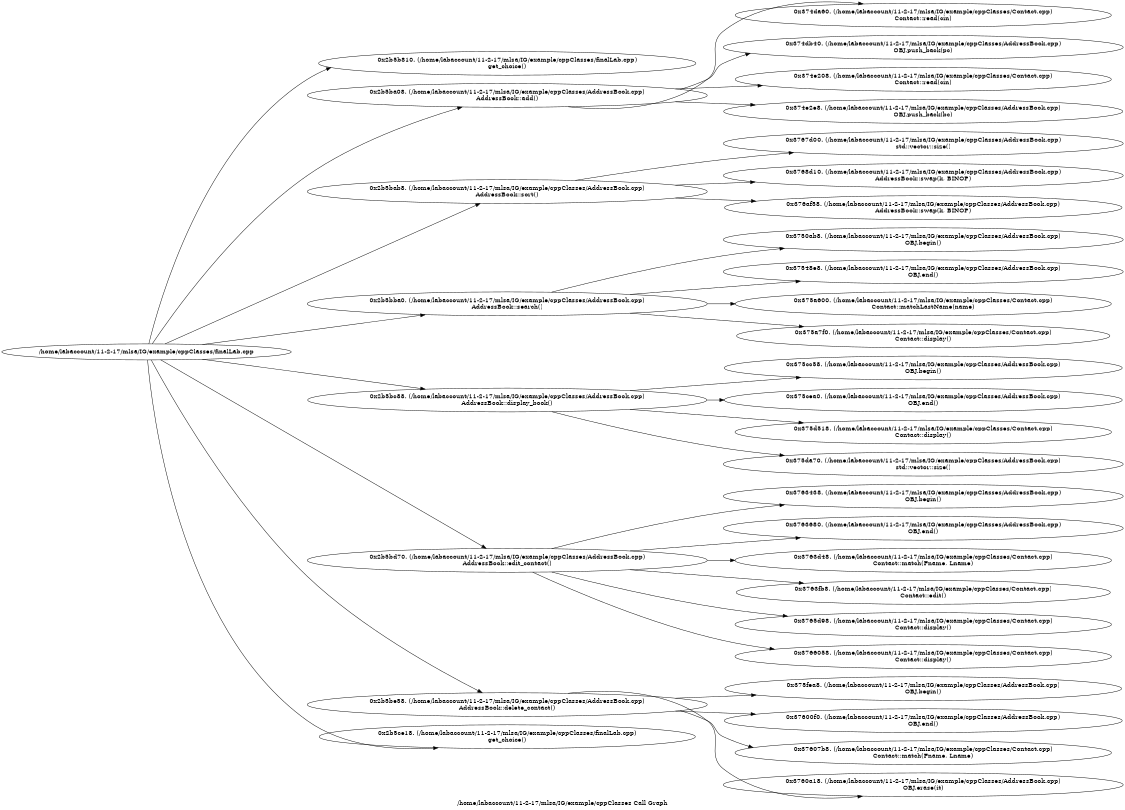 digraph "/home/labaccount/11-2-17/mlsa/IG/example/cppClasses Call Graph" {
	graph [dpi=300
		rankdir=LR
		size="7.5, 10"
		label="/home/labaccount/11-2-17/mlsa/IG/example/cppClasses Call Graph"
	];

	Node0x295933464 [shape=oval, label="/home/labaccount/11-2-17/mlsa/IG/example/cppClasses/finalLab.cpp"];
	Node0x970451611 [shape=oval, label="0x2b5b810. (/home/labaccount/11-2-17/mlsa/IG/example/cppClasses/finalLab.cpp)\nget_choice()"];
	Node0x295933464 -> Node0x970451611;
	Node0x933246524 [shape=oval, label="0x2b5ba08. (/home/labaccount/11-2-17/mlsa/IG/example/cppClasses/AddressBook.cpp)\nAddressBook::add()"];
	Node0x295933464 -> Node0x933246524;
	Node0x390385031 [shape=oval, label="0x2b5bab8. (/home/labaccount/11-2-17/mlsa/IG/example/cppClasses/AddressBook.cpp)\nAddressBook::sort()"];
	Node0x295933464 -> Node0x390385031;
	Node0x380306810 [shape=oval, label="0x2b5bba0. (/home/labaccount/11-2-17/mlsa/IG/example/cppClasses/AddressBook.cpp)\nAddressBook::search()"];
	Node0x295933464 -> Node0x380306810;
	Node0x739898062 [shape=oval, label="0x2b5bc88. (/home/labaccount/11-2-17/mlsa/IG/example/cppClasses/AddressBook.cpp)\nAddressBook::display_book()"];
	Node0x295933464 -> Node0x739898062;
	Node0x202676434 [shape=oval, label="0x2b5bd70. (/home/labaccount/11-2-17/mlsa/IG/example/cppClasses/AddressBook.cpp)\nAddressBook::edit_contact()"];
	Node0x295933464 -> Node0x202676434;
	Node0x288788389 [shape=oval, label="0x2b5be58. (/home/labaccount/11-2-17/mlsa/IG/example/cppClasses/AddressBook.cpp)\nAddressBook::delete_contact()"];
	Node0x295933464 -> Node0x288788389;
	Node0x299438052 [shape=oval, label="0x2b5ce18. (/home/labaccount/11-2-17/mlsa/IG/example/cppClasses/finalLab.cpp)\nget_choice()"];
	Node0x295933464 -> Node0x299438052;
	Node0x898946571 [shape=oval, label="0x374da60. (/home/labaccount/11-2-17/mlsa/IG/example/cppClasses/Contact.cpp)\nContact::read(cin)"];
	Node0x933246524 -> Node0x898946571;
	Node0x746685458 [shape=oval, label="0x374db40. (/home/labaccount/11-2-17/mlsa/IG/example/cppClasses/AddressBook.cpp)\nOBJ.push_back(pc)"];
	Node0x933246524 -> Node0x746685458;
	Node0x724665261 [shape=oval, label="0x374e208. (/home/labaccount/11-2-17/mlsa/IG/example/cppClasses/Contact.cpp)\nContact::read(cin)"];
	Node0x933246524 -> Node0x724665261;
	Node0x496623252 [shape=oval, label="0x374e2e8. (/home/labaccount/11-2-17/mlsa/IG/example/cppClasses/AddressBook.cpp)\nOBJ.push_back(bc)"];
	Node0x933246524 -> Node0x496623252;
	Node0x366484178 [shape=oval, label="0x3767d00. (/home/labaccount/11-2-17/mlsa/IG/example/cppClasses/AddressBook.cpp)\nstd::vector::size()"];
	Node0x390385031 -> Node0x366484178;
	Node0x717811517 [shape=oval, label="0x3768d10. (/home/labaccount/11-2-17/mlsa/IG/example/cppClasses/AddressBook.cpp)\nAddressBook::swap(k, BINOP)"];
	Node0x390385031 -> Node0x717811517;
	Node0x749431942 [shape=oval, label="0x376af58. (/home/labaccount/11-2-17/mlsa/IG/example/cppClasses/AddressBook.cpp)\nAddressBook::swap(k, BINOP)"];
	Node0x390385031 -> Node0x749431942;
	Node0x577429361 [shape=oval, label="0x3750ab8. (/home/labaccount/11-2-17/mlsa/IG/example/cppClasses/AddressBook.cpp)\nOBJ.begin()"];
	Node0x380306810 -> Node0x577429361;
	Node0x887791486 [shape=oval, label="0x37548e8. (/home/labaccount/11-2-17/mlsa/IG/example/cppClasses/AddressBook.cpp)\nOBJ.end()"];
	Node0x380306810 -> Node0x887791486;
	Node0x369945699 [shape=oval, label="0x375a600. (/home/labaccount/11-2-17/mlsa/IG/example/cppClasses/Contact.cpp)\nContact::matchLastName(name)"];
	Node0x380306810 -> Node0x369945699;
	Node0x709880031 [shape=oval, label="0x375a7f0. (/home/labaccount/11-2-17/mlsa/IG/example/cppClasses/Contact.cpp)\nContact::display()"];
	Node0x380306810 -> Node0x709880031;
	Node0x500473507 [shape=oval, label="0x375cc58. (/home/labaccount/11-2-17/mlsa/IG/example/cppClasses/AddressBook.cpp)\nOBJ.begin()"];
	Node0x739898062 -> Node0x500473507;
	Node0x541675964 [shape=oval, label="0x375cea0. (/home/labaccount/11-2-17/mlsa/IG/example/cppClasses/AddressBook.cpp)\nOBJ.end()"];
	Node0x739898062 -> Node0x541675964;
	Node0x952913952 [shape=oval, label="0x375d518. (/home/labaccount/11-2-17/mlsa/IG/example/cppClasses/Contact.cpp)\nContact::display()"];
	Node0x739898062 -> Node0x952913952;
	Node0x364744550 [shape=oval, label="0x375da70. (/home/labaccount/11-2-17/mlsa/IG/example/cppClasses/AddressBook.cpp)\nstd::vector::size()"];
	Node0x739898062 -> Node0x364744550;
	Node0x734832467 [shape=oval, label="0x3763438. (/home/labaccount/11-2-17/mlsa/IG/example/cppClasses/AddressBook.cpp)\nOBJ.begin()"];
	Node0x202676434 -> Node0x734832467;
	Node0x275180852 [shape=oval, label="0x3763680. (/home/labaccount/11-2-17/mlsa/IG/example/cppClasses/AddressBook.cpp)\nOBJ.end()"];
	Node0x202676434 -> Node0x275180852;
	Node0x530184383 [shape=oval, label="0x3763d48. (/home/labaccount/11-2-17/mlsa/IG/example/cppClasses/Contact.cpp)\nContact::match(Fname, Lname)"];
	Node0x202676434 -> Node0x530184383;
	Node0x290579885 [shape=oval, label="0x3763fb8. (/home/labaccount/11-2-17/mlsa/IG/example/cppClasses/Contact.cpp)\nContact::edit()"];
	Node0x202676434 -> Node0x290579885;
	Node0x141418850 [shape=oval, label="0x3765d98. (/home/labaccount/11-2-17/mlsa/IG/example/cppClasses/Contact.cpp)\nContact::display()"];
	Node0x202676434 -> Node0x141418850;
	Node0x361390736 [shape=oval, label="0x3766058. (/home/labaccount/11-2-17/mlsa/IG/example/cppClasses/Contact.cpp)\nContact::display()"];
	Node0x202676434 -> Node0x361390736;
	Node0x736207548 [shape=oval, label="0x375fea8. (/home/labaccount/11-2-17/mlsa/IG/example/cppClasses/AddressBook.cpp)\nOBJ.begin()"];
	Node0x288788389 -> Node0x736207548;
	Node0x146081457 [shape=oval, label="0x37600f0. (/home/labaccount/11-2-17/mlsa/IG/example/cppClasses/AddressBook.cpp)\nOBJ.end()"];
	Node0x288788389 -> Node0x146081457;
	Node0x881436756 [shape=oval, label="0x37607b8. (/home/labaccount/11-2-17/mlsa/IG/example/cppClasses/Contact.cpp)\nContact::match(Fname, Lname)"];
	Node0x288788389 -> Node0x881436756;
	Node0x281315240 [shape=oval, label="0x3760a18. (/home/labaccount/11-2-17/mlsa/IG/example/cppClasses/AddressBook.cpp)\nOBJ.erase(it)"];
	Node0x288788389 -> Node0x281315240;
}